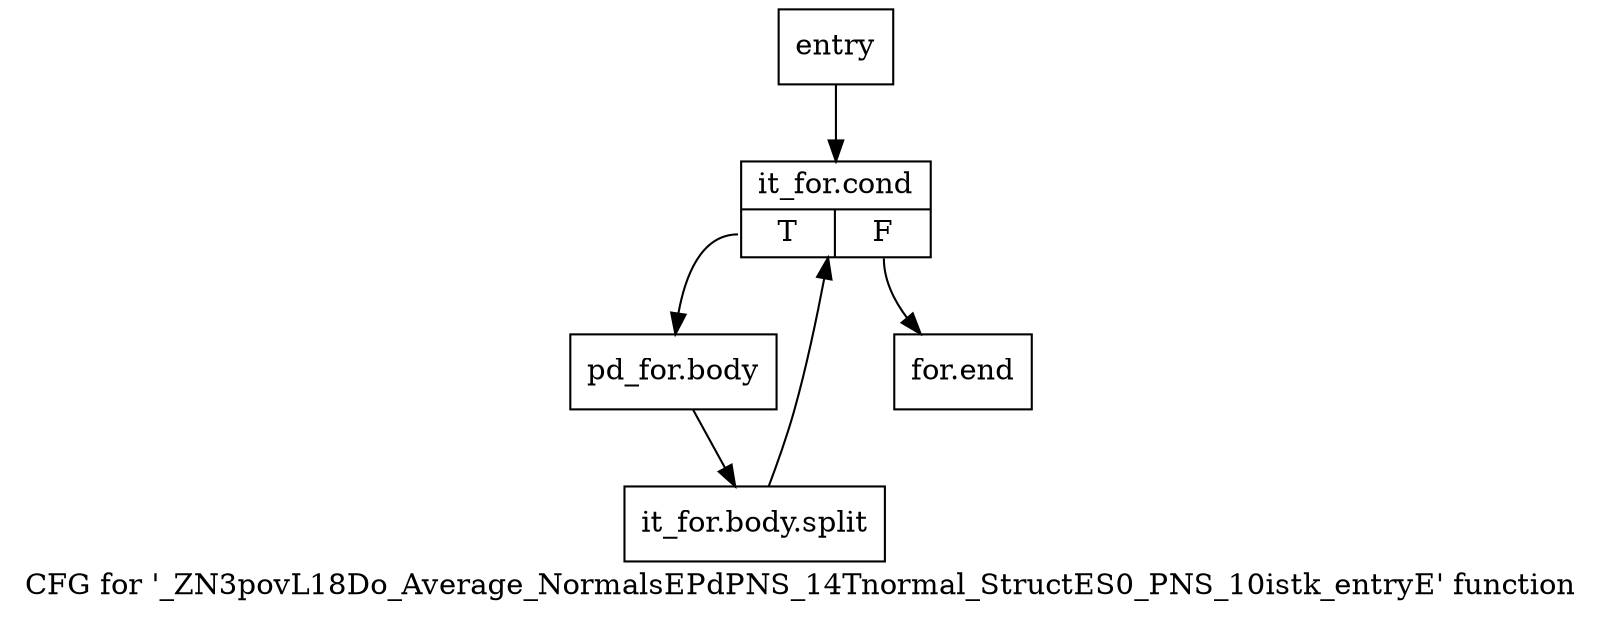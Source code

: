digraph "CFG for '_ZN3povL18Do_Average_NormalsEPdPNS_14Tnormal_StructES0_PNS_10istk_entryE' function" {
	label="CFG for '_ZN3povL18Do_Average_NormalsEPdPNS_14Tnormal_StructES0_PNS_10istk_entryE' function";

	Node0x17523c0 [shape=record,label="{entry}"];
	Node0x17523c0 -> Node0x1752410;
	Node0x1752410 [shape=record,label="{it_for.cond|{<s0>T|<s1>F}}"];
	Node0x1752410:s0 -> Node0x1752460;
	Node0x1752410:s1 -> Node0x17524b0;
	Node0x1752460 [shape=record,label="{pd_for.body}"];
	Node0x1752460 -> Node0x3043170;
	Node0x3043170 [shape=record,label="{it_for.body.split}"];
	Node0x3043170 -> Node0x1752410;
	Node0x17524b0 [shape=record,label="{for.end}"];
}
